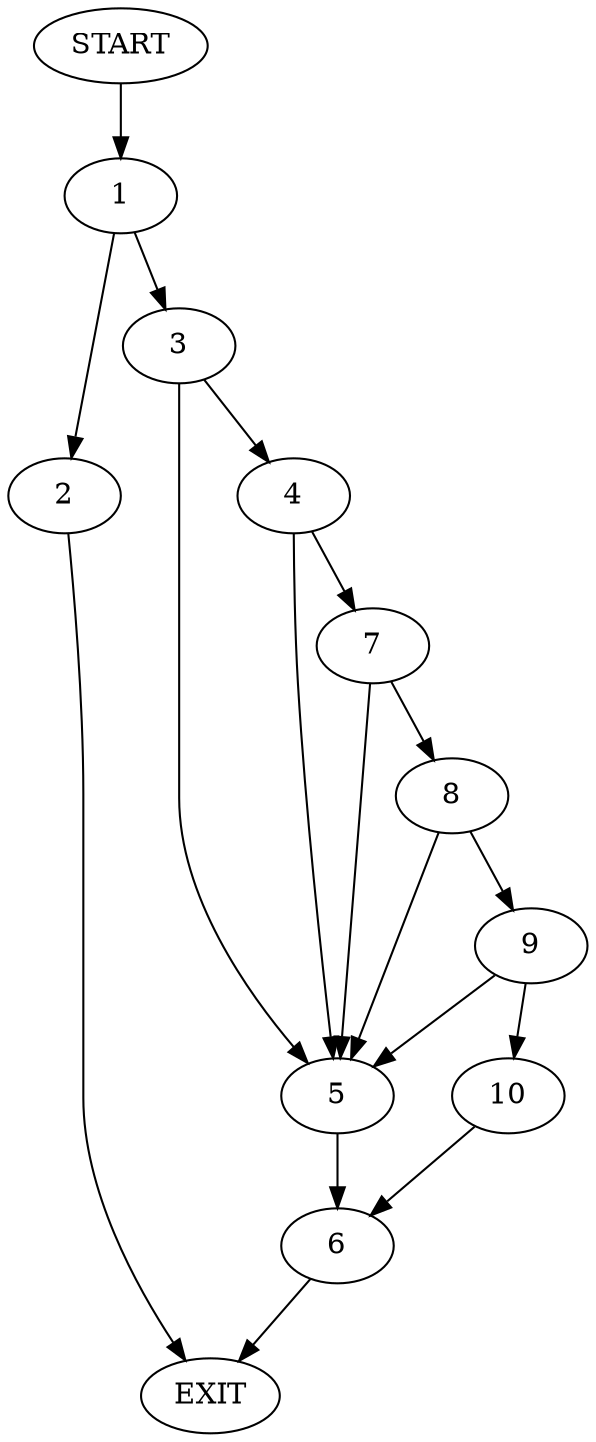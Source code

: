 digraph {
0 [label="START"]
11 [label="EXIT"]
0 -> 1
1 -> 2
1 -> 3
2 -> 11
3 -> 4
3 -> 5
5 -> 6
4 -> 7
4 -> 5
7 -> 8
7 -> 5
8 -> 9
8 -> 5
9 -> 10
9 -> 5
10 -> 6
6 -> 11
}
